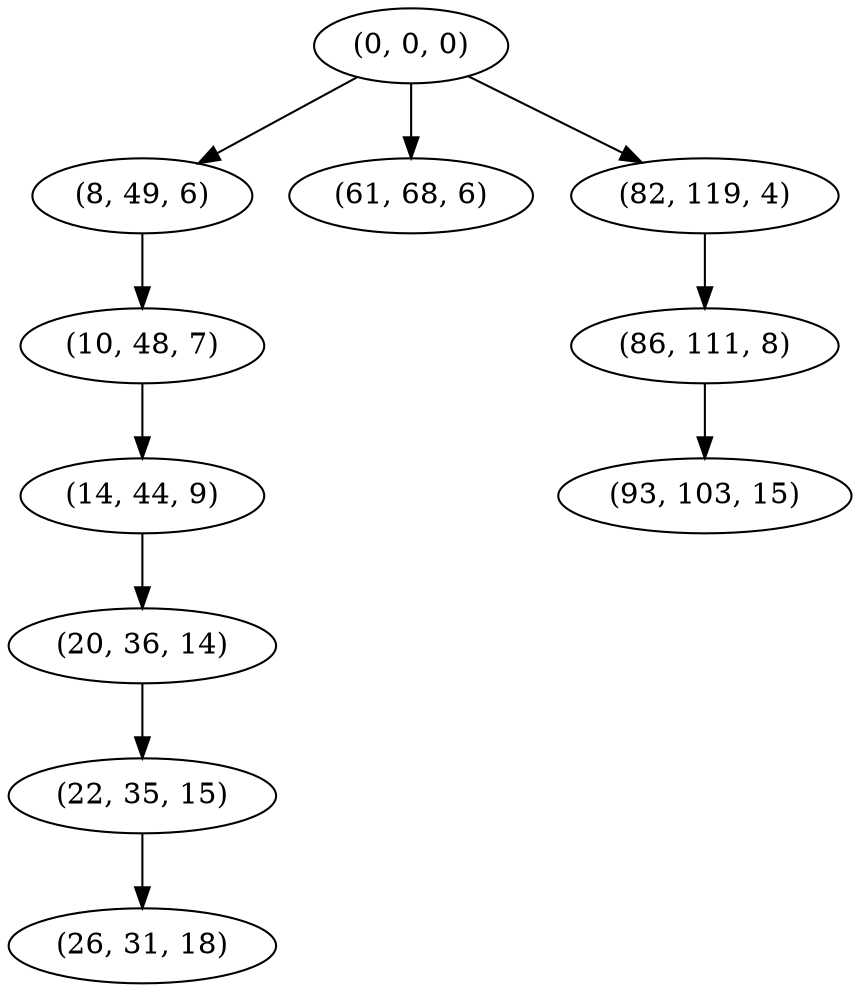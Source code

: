 digraph tree {
    "(0, 0, 0)";
    "(8, 49, 6)";
    "(10, 48, 7)";
    "(14, 44, 9)";
    "(20, 36, 14)";
    "(22, 35, 15)";
    "(26, 31, 18)";
    "(61, 68, 6)";
    "(82, 119, 4)";
    "(86, 111, 8)";
    "(93, 103, 15)";
    "(0, 0, 0)" -> "(8, 49, 6)";
    "(0, 0, 0)" -> "(61, 68, 6)";
    "(0, 0, 0)" -> "(82, 119, 4)";
    "(8, 49, 6)" -> "(10, 48, 7)";
    "(10, 48, 7)" -> "(14, 44, 9)";
    "(14, 44, 9)" -> "(20, 36, 14)";
    "(20, 36, 14)" -> "(22, 35, 15)";
    "(22, 35, 15)" -> "(26, 31, 18)";
    "(82, 119, 4)" -> "(86, 111, 8)";
    "(86, 111, 8)" -> "(93, 103, 15)";
}
